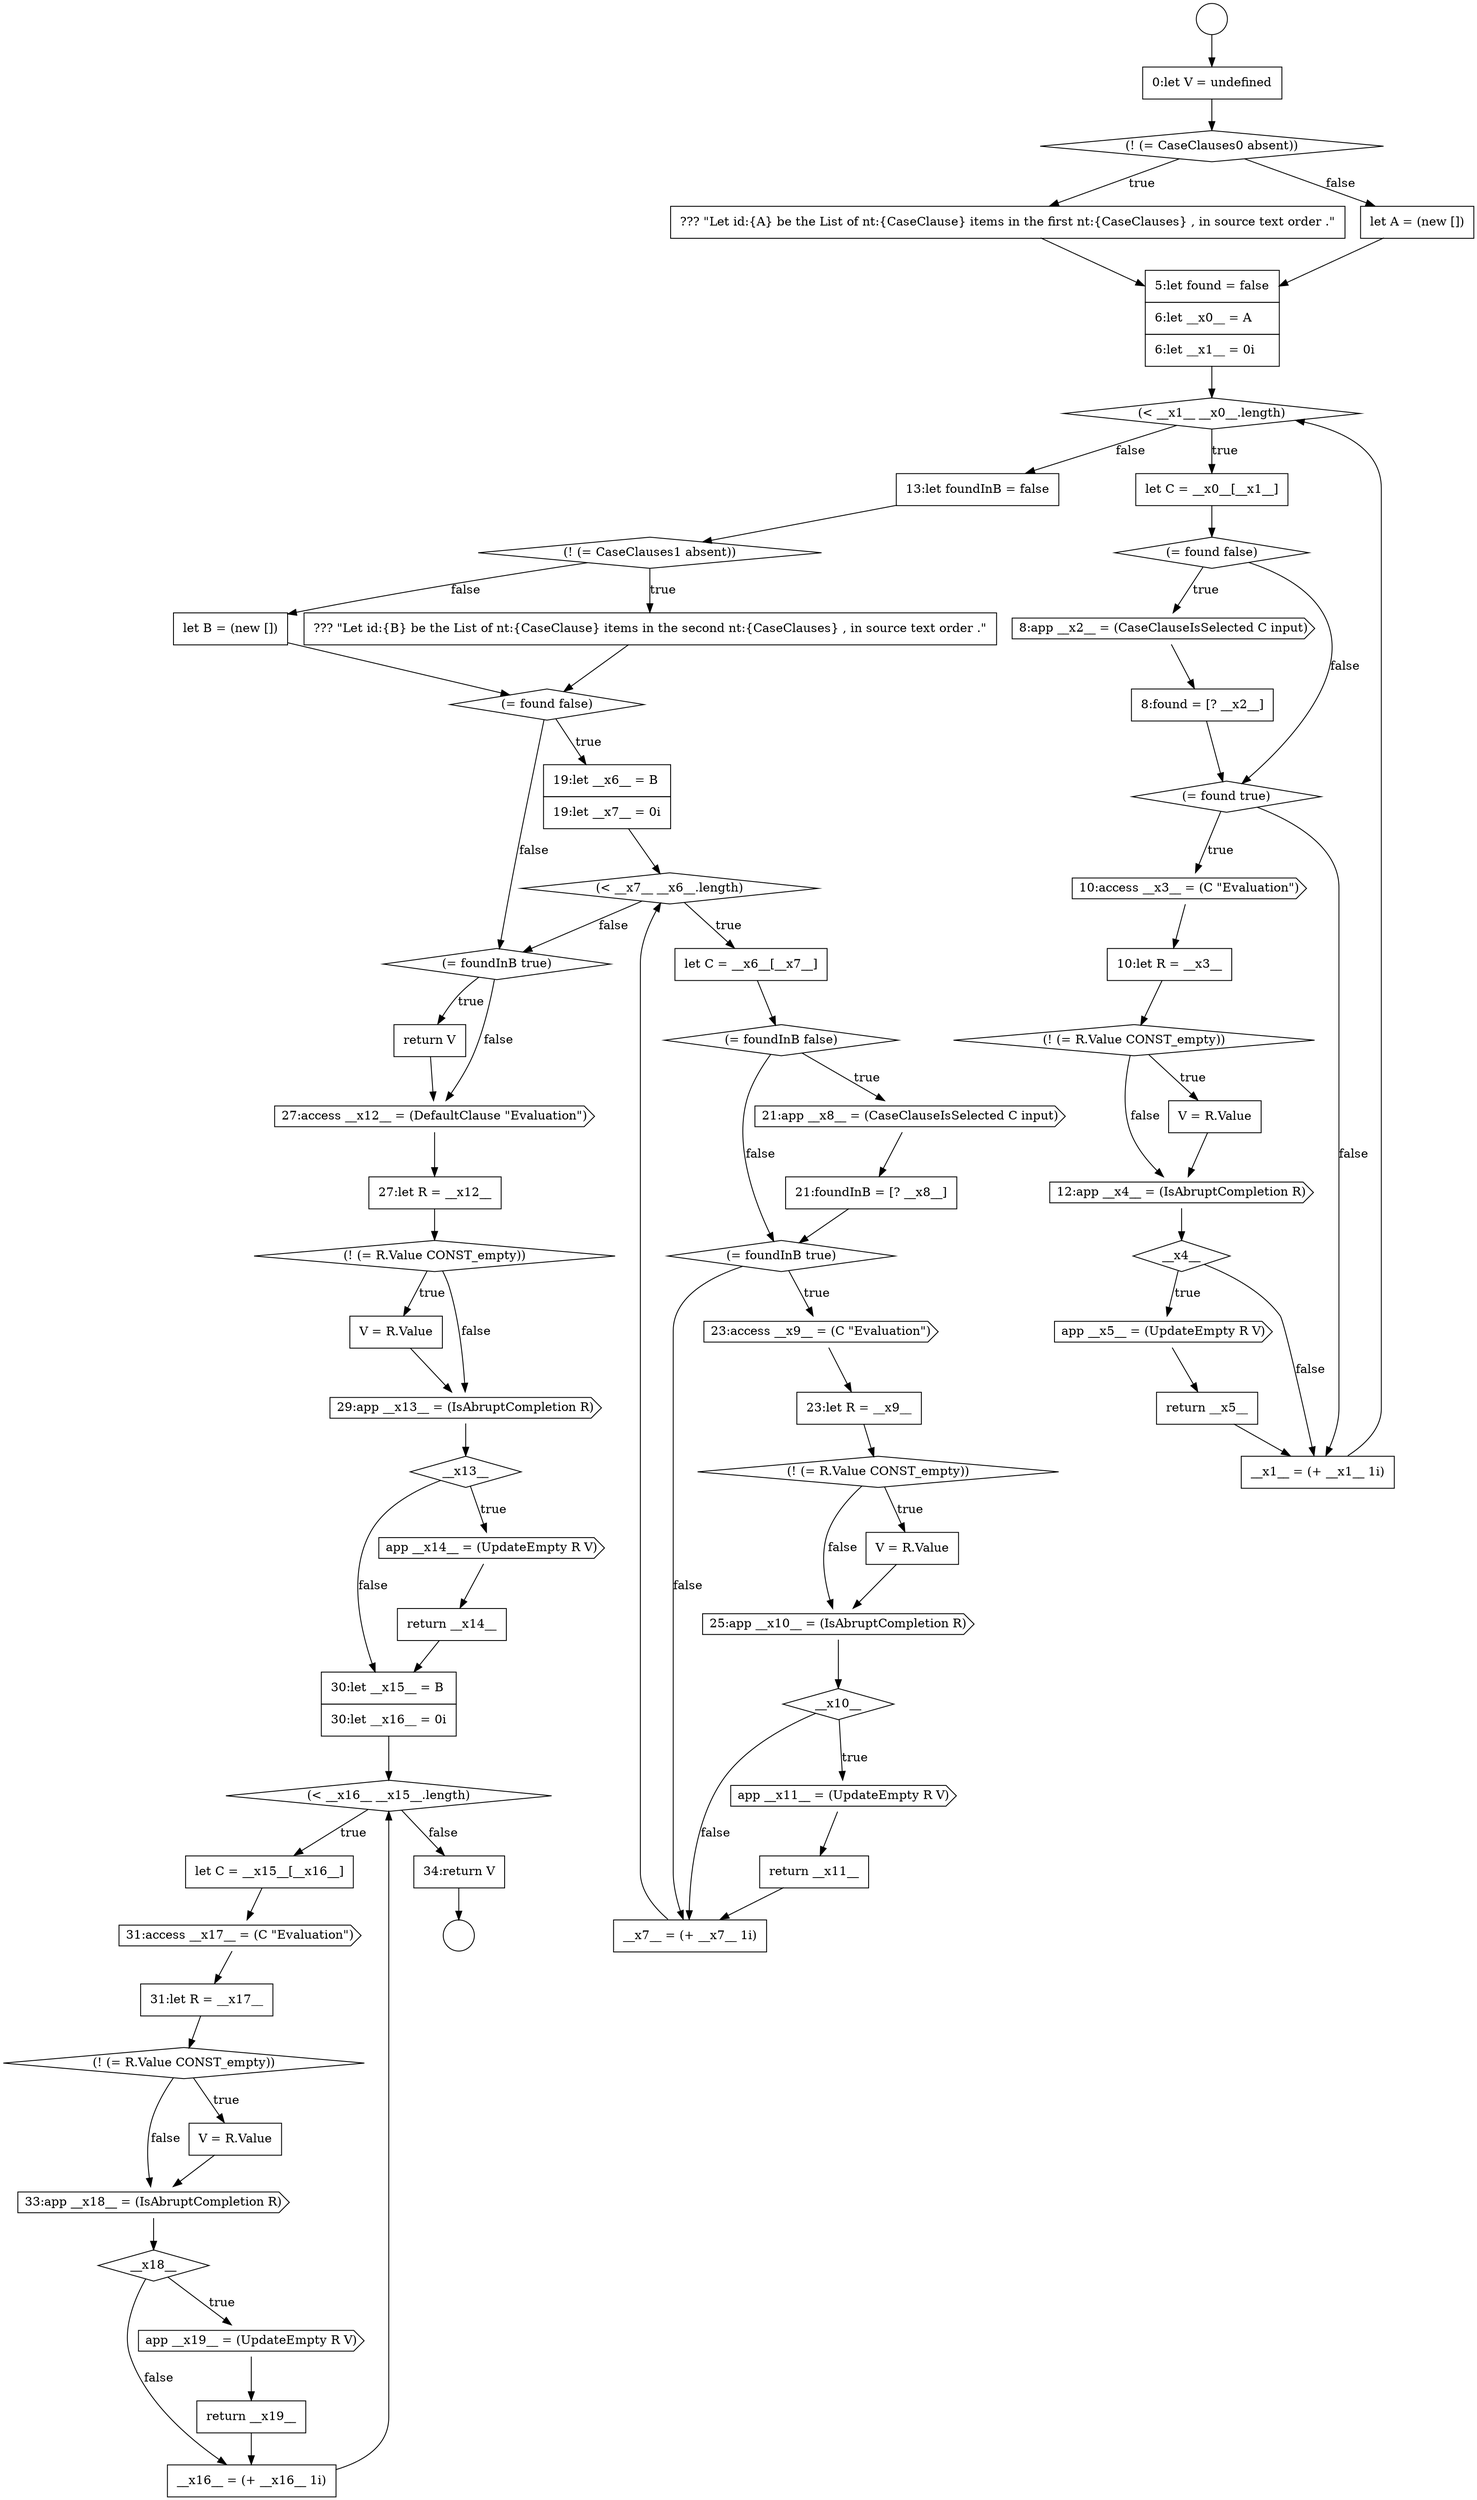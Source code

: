 digraph {
  node7726 [shape=none, margin=0, label=<<font color="black">
    <table border="0" cellborder="1" cellspacing="0" cellpadding="10">
      <tr><td align="left">19:let __x6__ = B</td></tr>
      <tr><td align="left">19:let __x7__ = 0i</td></tr>
    </table>
  </font>> color="black" fillcolor="white" style=filled]
  node7739 [shape=cds, label=<<font color="black">app __x11__ = (UpdateEmpty R V)</font>> color="black" fillcolor="white" style=filled]
  node7750 [shape=cds, label=<<font color="black">app __x14__ = (UpdateEmpty R V)</font>> color="black" fillcolor="white" style=filled]
  node7717 [shape=diamond, label=<<font color="black">__x4__</font>> color="black" fillcolor="white" style=filled]
  node7721 [shape=none, margin=0, label=<<font color="black">
    <table border="0" cellborder="1" cellspacing="0" cellpadding="10">
      <tr><td align="left">13:let foundInB = false</td></tr>
    </table>
  </font>> color="black" fillcolor="white" style=filled]
  node7731 [shape=none, margin=0, label=<<font color="black">
    <table border="0" cellborder="1" cellspacing="0" cellpadding="10">
      <tr><td align="left">21:foundInB = [? __x8__]</td></tr>
    </table>
  </font>> color="black" fillcolor="white" style=filled]
  node7699 [shape=circle label=" " color="black" fillcolor="white" style=filled]
  node7718 [shape=cds, label=<<font color="black">app __x5__ = (UpdateEmpty R V)</font>> color="black" fillcolor="white" style=filled]
  node7737 [shape=cds, label=<<font color="black">25:app __x10__ = (IsAbruptCompletion R)</font>> color="black" fillcolor="white" style=filled]
  node7764 [shape=none, margin=0, label=<<font color="black">
    <table border="0" cellborder="1" cellspacing="0" cellpadding="10">
      <tr><td align="left">34:return V</td></tr>
    </table>
  </font>> color="black" fillcolor="white" style=filled]
  node7727 [shape=diamond, label=<<font color="black">(&lt; __x7__ __x6__.length)</font>> color="black" fillcolor="white" style=filled]
  node7723 [shape=none, margin=0, label=<<font color="black">
    <table border="0" cellborder="1" cellspacing="0" cellpadding="10">
      <tr><td align="left">??? &quot;Let id:{B} be the List of nt:{CaseClause} items in the second nt:{CaseClauses} , in source text order .&quot;</td></tr>
    </table>
  </font>> color="black" fillcolor="white" style=filled]
  node7716 [shape=cds, label=<<font color="black">12:app __x4__ = (IsAbruptCompletion R)</font>> color="black" fillcolor="white" style=filled]
  node7748 [shape=cds, label=<<font color="black">29:app __x13__ = (IsAbruptCompletion R)</font>> color="black" fillcolor="white" style=filled]
  node7734 [shape=none, margin=0, label=<<font color="black">
    <table border="0" cellborder="1" cellspacing="0" cellpadding="10">
      <tr><td align="left">23:let R = __x9__</td></tr>
    </table>
  </font>> color="black" fillcolor="white" style=filled]
  node7729 [shape=diamond, label=<<font color="black">(= foundInB false)</font>> color="black" fillcolor="white" style=filled]
  node7761 [shape=cds, label=<<font color="black">app __x19__ = (UpdateEmpty R V)</font>> color="black" fillcolor="white" style=filled]
  node7701 [shape=none, margin=0, label=<<font color="black">
    <table border="0" cellborder="1" cellspacing="0" cellpadding="10">
      <tr><td align="left">0:let V = undefined</td></tr>
    </table>
  </font>> color="black" fillcolor="white" style=filled]
  node7743 [shape=none, margin=0, label=<<font color="black">
    <table border="0" cellborder="1" cellspacing="0" cellpadding="10">
      <tr><td align="left">return V</td></tr>
    </table>
  </font>> color="black" fillcolor="white" style=filled]
  node7754 [shape=none, margin=0, label=<<font color="black">
    <table border="0" cellborder="1" cellspacing="0" cellpadding="10">
      <tr><td align="left">let C = __x15__[__x16__]</td></tr>
    </table>
  </font>> color="black" fillcolor="white" style=filled]
  node7711 [shape=diamond, label=<<font color="black">(= found true)</font>> color="black" fillcolor="white" style=filled]
  node7728 [shape=none, margin=0, label=<<font color="black">
    <table border="0" cellborder="1" cellspacing="0" cellpadding="10">
      <tr><td align="left">let C = __x6__[__x7__]</td></tr>
    </table>
  </font>> color="black" fillcolor="white" style=filled]
  node7733 [shape=cds, label=<<font color="black">23:access __x9__ = (C &quot;Evaluation&quot;)</font>> color="black" fillcolor="white" style=filled]
  node7707 [shape=none, margin=0, label=<<font color="black">
    <table border="0" cellborder="1" cellspacing="0" cellpadding="10">
      <tr><td align="left">let C = __x0__[__x1__]</td></tr>
    </table>
  </font>> color="black" fillcolor="white" style=filled]
  node7760 [shape=diamond, label=<<font color="black">__x18__</font>> color="black" fillcolor="white" style=filled]
  node7758 [shape=none, margin=0, label=<<font color="black">
    <table border="0" cellborder="1" cellspacing="0" cellpadding="10">
      <tr><td align="left">V = R.Value</td></tr>
    </table>
  </font>> color="black" fillcolor="white" style=filled]
  node7722 [shape=diamond, label=<<font color="black">(! (= CaseClauses1 absent))</font>> color="black" fillcolor="white" style=filled]
  node7745 [shape=none, margin=0, label=<<font color="black">
    <table border="0" cellborder="1" cellspacing="0" cellpadding="10">
      <tr><td align="left">27:let R = __x12__</td></tr>
    </table>
  </font>> color="black" fillcolor="white" style=filled]
  node7725 [shape=diamond, label=<<font color="black">(= found false)</font>> color="black" fillcolor="white" style=filled]
  node7735 [shape=diamond, label=<<font color="black">(! (= R.Value CONST_empty))</font>> color="black" fillcolor="white" style=filled]
  node7730 [shape=cds, label=<<font color="black">21:app __x8__ = (CaseClauseIsSelected C input)</font>> color="black" fillcolor="white" style=filled]
  node7703 [shape=none, margin=0, label=<<font color="black">
    <table border="0" cellborder="1" cellspacing="0" cellpadding="10">
      <tr><td align="left">??? &quot;Let id:{A} be the List of nt:{CaseClause} items in the first nt:{CaseClauses} , in source text order .&quot;</td></tr>
    </table>
  </font>> color="black" fillcolor="white" style=filled]
  node7757 [shape=diamond, label=<<font color="black">(! (= R.Value CONST_empty))</font>> color="black" fillcolor="white" style=filled]
  node7710 [shape=none, margin=0, label=<<font color="black">
    <table border="0" cellborder="1" cellspacing="0" cellpadding="10">
      <tr><td align="left">8:found = [? __x2__]</td></tr>
    </table>
  </font>> color="black" fillcolor="white" style=filled]
  node7762 [shape=none, margin=0, label=<<font color="black">
    <table border="0" cellborder="1" cellspacing="0" cellpadding="10">
      <tr><td align="left">return __x19__</td></tr>
    </table>
  </font>> color="black" fillcolor="white" style=filled]
  node7713 [shape=none, margin=0, label=<<font color="black">
    <table border="0" cellborder="1" cellspacing="0" cellpadding="10">
      <tr><td align="left">10:let R = __x3__</td></tr>
    </table>
  </font>> color="black" fillcolor="white" style=filled]
  node7738 [shape=diamond, label=<<font color="black">__x10__</font>> color="black" fillcolor="white" style=filled]
  node7749 [shape=diamond, label=<<font color="black">__x13__</font>> color="black" fillcolor="white" style=filled]
  node7702 [shape=diamond, label=<<font color="black">(! (= CaseClauses0 absent))</font>> color="black" fillcolor="white" style=filled]
  node7742 [shape=diamond, label=<<font color="black">(= foundInB true)</font>> color="black" fillcolor="white" style=filled]
  node7706 [shape=diamond, label=<<font color="black">(&lt; __x1__ __x0__.length)</font>> color="black" fillcolor="white" style=filled]
  node7753 [shape=diamond, label=<<font color="black">(&lt; __x16__ __x15__.length)</font>> color="black" fillcolor="white" style=filled]
  node7709 [shape=cds, label=<<font color="black">8:app __x2__ = (CaseClauseIsSelected C input)</font>> color="black" fillcolor="white" style=filled]
  node7714 [shape=diamond, label=<<font color="black">(! (= R.Value CONST_empty))</font>> color="black" fillcolor="white" style=filled]
  node7736 [shape=none, margin=0, label=<<font color="black">
    <table border="0" cellborder="1" cellspacing="0" cellpadding="10">
      <tr><td align="left">V = R.Value</td></tr>
    </table>
  </font>> color="black" fillcolor="white" style=filled]
  node7751 [shape=none, margin=0, label=<<font color="black">
    <table border="0" cellborder="1" cellspacing="0" cellpadding="10">
      <tr><td align="left">return __x14__</td></tr>
    </table>
  </font>> color="black" fillcolor="white" style=filled]
  node7704 [shape=none, margin=0, label=<<font color="black">
    <table border="0" cellborder="1" cellspacing="0" cellpadding="10">
      <tr><td align="left">let A = (new [])</td></tr>
    </table>
  </font>> color="black" fillcolor="white" style=filled]
  node7763 [shape=none, margin=0, label=<<font color="black">
    <table border="0" cellborder="1" cellspacing="0" cellpadding="10">
      <tr><td align="left">__x16__ = (+ __x16__ 1i)</td></tr>
    </table>
  </font>> color="black" fillcolor="white" style=filled]
  node7719 [shape=none, margin=0, label=<<font color="black">
    <table border="0" cellborder="1" cellspacing="0" cellpadding="10">
      <tr><td align="left">return __x5__</td></tr>
    </table>
  </font>> color="black" fillcolor="white" style=filled]
  node7746 [shape=diamond, label=<<font color="black">(! (= R.Value CONST_empty))</font>> color="black" fillcolor="white" style=filled]
  node7741 [shape=none, margin=0, label=<<font color="black">
    <table border="0" cellborder="1" cellspacing="0" cellpadding="10">
      <tr><td align="left">__x7__ = (+ __x7__ 1i)</td></tr>
    </table>
  </font>> color="black" fillcolor="white" style=filled]
  node7705 [shape=none, margin=0, label=<<font color="black">
    <table border="0" cellborder="1" cellspacing="0" cellpadding="10">
      <tr><td align="left">5:let found = false</td></tr>
      <tr><td align="left">6:let __x0__ = A</td></tr>
      <tr><td align="left">6:let __x1__ = 0i</td></tr>
    </table>
  </font>> color="black" fillcolor="white" style=filled]
  node7724 [shape=none, margin=0, label=<<font color="black">
    <table border="0" cellborder="1" cellspacing="0" cellpadding="10">
      <tr><td align="left">let B = (new [])</td></tr>
    </table>
  </font>> color="black" fillcolor="white" style=filled]
  node7756 [shape=none, margin=0, label=<<font color="black">
    <table border="0" cellborder="1" cellspacing="0" cellpadding="10">
      <tr><td align="left">31:let R = __x17__</td></tr>
    </table>
  </font>> color="black" fillcolor="white" style=filled]
  node7752 [shape=none, margin=0, label=<<font color="black">
    <table border="0" cellborder="1" cellspacing="0" cellpadding="10">
      <tr><td align="left">30:let __x15__ = B</td></tr>
      <tr><td align="left">30:let __x16__ = 0i</td></tr>
    </table>
  </font>> color="black" fillcolor="white" style=filled]
  node7720 [shape=none, margin=0, label=<<font color="black">
    <table border="0" cellborder="1" cellspacing="0" cellpadding="10">
      <tr><td align="left">__x1__ = (+ __x1__ 1i)</td></tr>
    </table>
  </font>> color="black" fillcolor="white" style=filled]
  node7732 [shape=diamond, label=<<font color="black">(= foundInB true)</font>> color="black" fillcolor="white" style=filled]
  node7700 [shape=circle label=" " color="black" fillcolor="white" style=filled]
  node7715 [shape=none, margin=0, label=<<font color="black">
    <table border="0" cellborder="1" cellspacing="0" cellpadding="10">
      <tr><td align="left">V = R.Value</td></tr>
    </table>
  </font>> color="black" fillcolor="white" style=filled]
  node7747 [shape=none, margin=0, label=<<font color="black">
    <table border="0" cellborder="1" cellspacing="0" cellpadding="10">
      <tr><td align="left">V = R.Value</td></tr>
    </table>
  </font>> color="black" fillcolor="white" style=filled]
  node7759 [shape=cds, label=<<font color="black">33:app __x18__ = (IsAbruptCompletion R)</font>> color="black" fillcolor="white" style=filled]
  node7744 [shape=cds, label=<<font color="black">27:access __x12__ = (DefaultClause &quot;Evaluation&quot;)</font>> color="black" fillcolor="white" style=filled]
  node7712 [shape=cds, label=<<font color="black">10:access __x3__ = (C &quot;Evaluation&quot;)</font>> color="black" fillcolor="white" style=filled]
  node7740 [shape=none, margin=0, label=<<font color="black">
    <table border="0" cellborder="1" cellspacing="0" cellpadding="10">
      <tr><td align="left">return __x11__</td></tr>
    </table>
  </font>> color="black" fillcolor="white" style=filled]
  node7708 [shape=diamond, label=<<font color="black">(= found false)</font>> color="black" fillcolor="white" style=filled]
  node7755 [shape=cds, label=<<font color="black">31:access __x17__ = (C &quot;Evaluation&quot;)</font>> color="black" fillcolor="white" style=filled]
  node7725 -> node7726 [label=<<font color="black">true</font>> color="black"]
  node7725 -> node7742 [label=<<font color="black">false</font>> color="black"]
  node7718 -> node7719 [ color="black"]
  node7738 -> node7739 [label=<<font color="black">true</font>> color="black"]
  node7738 -> node7741 [label=<<font color="black">false</font>> color="black"]
  node7721 -> node7722 [ color="black"]
  node7748 -> node7749 [ color="black"]
  node7705 -> node7706 [ color="black"]
  node7720 -> node7706 [ color="black"]
  node7728 -> node7729 [ color="black"]
  node7745 -> node7746 [ color="black"]
  node7749 -> node7750 [label=<<font color="black">true</font>> color="black"]
  node7749 -> node7752 [label=<<font color="black">false</font>> color="black"]
  node7714 -> node7715 [label=<<font color="black">true</font>> color="black"]
  node7714 -> node7716 [label=<<font color="black">false</font>> color="black"]
  node7712 -> node7713 [ color="black"]
  node7724 -> node7725 [ color="black"]
  node7733 -> node7734 [ color="black"]
  node7730 -> node7731 [ color="black"]
  node7756 -> node7757 [ color="black"]
  node7764 -> node7700 [ color="black"]
  node7727 -> node7728 [label=<<font color="black">true</font>> color="black"]
  node7727 -> node7742 [label=<<font color="black">false</font>> color="black"]
  node7744 -> node7745 [ color="black"]
  node7763 -> node7753 [ color="black"]
  node7750 -> node7751 [ color="black"]
  node7716 -> node7717 [ color="black"]
  node7715 -> node7716 [ color="black"]
  node7735 -> node7736 [label=<<font color="black">true</font>> color="black"]
  node7735 -> node7737 [label=<<font color="black">false</font>> color="black"]
  node7709 -> node7710 [ color="black"]
  node7746 -> node7747 [label=<<font color="black">true</font>> color="black"]
  node7746 -> node7748 [label=<<font color="black">false</font>> color="black"]
  node7723 -> node7725 [ color="black"]
  node7743 -> node7744 [ color="black"]
  node7762 -> node7763 [ color="black"]
  node7699 -> node7701 [ color="black"]
  node7713 -> node7714 [ color="black"]
  node7757 -> node7758 [label=<<font color="black">true</font>> color="black"]
  node7757 -> node7759 [label=<<font color="black">false</font>> color="black"]
  node7722 -> node7723 [label=<<font color="black">true</font>> color="black"]
  node7722 -> node7724 [label=<<font color="black">false</font>> color="black"]
  node7740 -> node7741 [ color="black"]
  node7742 -> node7743 [label=<<font color="black">true</font>> color="black"]
  node7742 -> node7744 [label=<<font color="black">false</font>> color="black"]
  node7739 -> node7740 [ color="black"]
  node7734 -> node7735 [ color="black"]
  node7706 -> node7707 [label=<<font color="black">true</font>> color="black"]
  node7706 -> node7721 [label=<<font color="black">false</font>> color="black"]
  node7761 -> node7762 [ color="black"]
  node7732 -> node7733 [label=<<font color="black">true</font>> color="black"]
  node7732 -> node7741 [label=<<font color="black">false</font>> color="black"]
  node7731 -> node7732 [ color="black"]
  node7760 -> node7761 [label=<<font color="black">true</font>> color="black"]
  node7760 -> node7763 [label=<<font color="black">false</font>> color="black"]
  node7755 -> node7756 [ color="black"]
  node7729 -> node7730 [label=<<font color="black">true</font>> color="black"]
  node7729 -> node7732 [label=<<font color="black">false</font>> color="black"]
  node7703 -> node7705 [ color="black"]
  node7752 -> node7753 [ color="black"]
  node7719 -> node7720 [ color="black"]
  node7741 -> node7727 [ color="black"]
  node7702 -> node7703 [label=<<font color="black">true</font>> color="black"]
  node7702 -> node7704 [label=<<font color="black">false</font>> color="black"]
  node7704 -> node7705 [ color="black"]
  node7759 -> node7760 [ color="black"]
  node7701 -> node7702 [ color="black"]
  node7726 -> node7727 [ color="black"]
  node7751 -> node7752 [ color="black"]
  node7747 -> node7748 [ color="black"]
  node7754 -> node7755 [ color="black"]
  node7710 -> node7711 [ color="black"]
  node7753 -> node7754 [label=<<font color="black">true</font>> color="black"]
  node7753 -> node7764 [label=<<font color="black">false</font>> color="black"]
  node7736 -> node7737 [ color="black"]
  node7707 -> node7708 [ color="black"]
  node7717 -> node7718 [label=<<font color="black">true</font>> color="black"]
  node7717 -> node7720 [label=<<font color="black">false</font>> color="black"]
  node7708 -> node7709 [label=<<font color="black">true</font>> color="black"]
  node7708 -> node7711 [label=<<font color="black">false</font>> color="black"]
  node7737 -> node7738 [ color="black"]
  node7758 -> node7759 [ color="black"]
  node7711 -> node7712 [label=<<font color="black">true</font>> color="black"]
  node7711 -> node7720 [label=<<font color="black">false</font>> color="black"]
}
